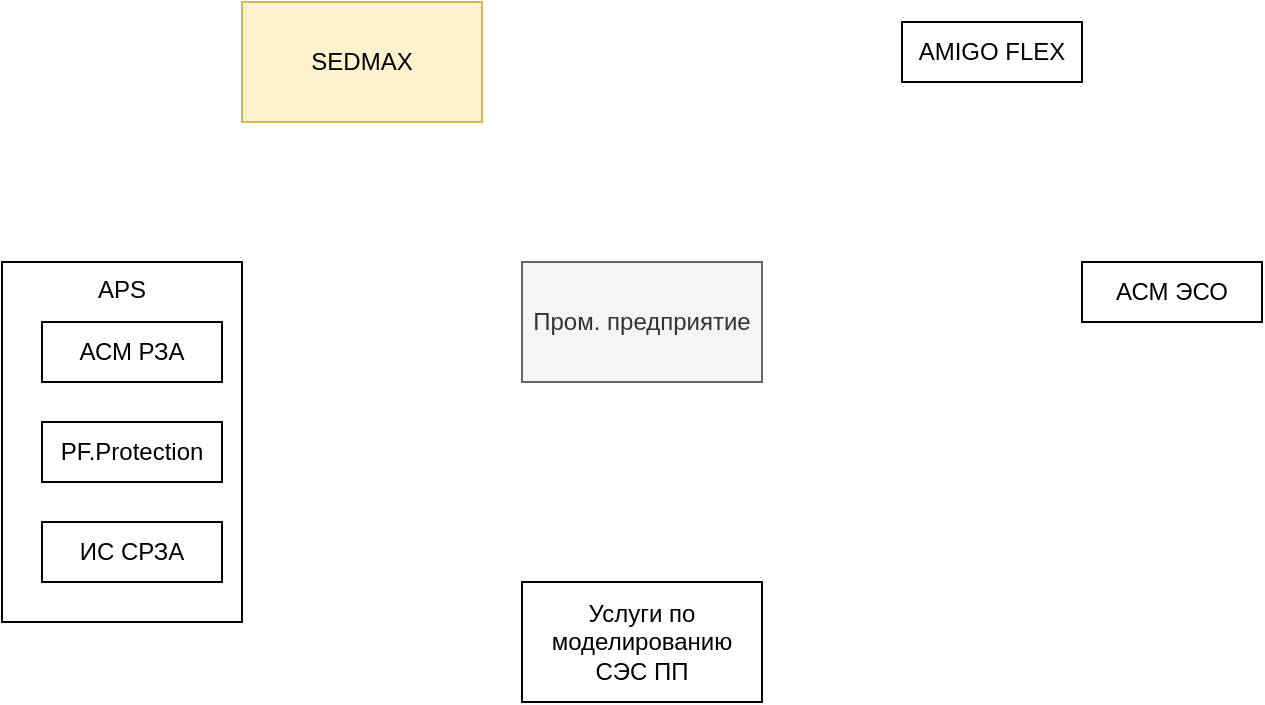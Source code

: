 <mxfile version="21.0.8" type="github">
  <diagram name="Page-1" id="ZyMO6e3TnWATeuTPRcdV">
    <mxGraphModel dx="1185" dy="615" grid="1" gridSize="10" guides="1" tooltips="1" connect="1" arrows="1" fold="1" page="1" pageScale="1" pageWidth="850" pageHeight="1100" math="0" shadow="0">
      <root>
        <mxCell id="0" />
        <mxCell id="1" parent="0" />
        <mxCell id="bLjtOQ6BtMjxogzQHAxk-2" value="АСМ РЗА" style="rounded=0;whiteSpace=wrap;html=1;" vertex="1" parent="1">
          <mxGeometry x="140" y="420" width="90" height="30" as="geometry" />
        </mxCell>
        <mxCell id="bLjtOQ6BtMjxogzQHAxk-5" value="PF.Protection" style="rounded=0;whiteSpace=wrap;html=1;" vertex="1" parent="1">
          <mxGeometry x="140" y="470" width="90" height="30" as="geometry" />
        </mxCell>
        <mxCell id="bLjtOQ6BtMjxogzQHAxk-8" value="APS" style="rounded=0;whiteSpace=wrap;html=1;fillColor=none;verticalAlign=top;" vertex="1" parent="1">
          <mxGeometry x="120" y="390" width="120" height="180" as="geometry" />
        </mxCell>
        <mxCell id="bLjtOQ6BtMjxogzQHAxk-6" value="ИС СРЗА" style="rounded=0;whiteSpace=wrap;html=1;" vertex="1" parent="1">
          <mxGeometry x="140" y="520" width="90" height="30" as="geometry" />
        </mxCell>
        <mxCell id="bLjtOQ6BtMjxogzQHAxk-7" value="Услуги по моделированию СЭС ПП" style="rounded=0;whiteSpace=wrap;html=1;" vertex="1" parent="1">
          <mxGeometry x="380" y="550" width="120" height="60" as="geometry" />
        </mxCell>
        <mxCell id="bLjtOQ6BtMjxogzQHAxk-9" value="Пром. предприятие" style="rounded=0;whiteSpace=wrap;html=1;fillColor=#f5f5f5;strokeColor=#666666;fontColor=#333333;" vertex="1" parent="1">
          <mxGeometry x="380" y="390" width="120" height="60" as="geometry" />
        </mxCell>
        <mxCell id="bLjtOQ6BtMjxogzQHAxk-10" value="SEDMAX" style="rounded=0;whiteSpace=wrap;html=1;fillColor=#fff2cc;strokeColor=#d6b656;" vertex="1" parent="1">
          <mxGeometry x="240" y="260" width="120" height="60" as="geometry" />
        </mxCell>
        <mxCell id="bLjtOQ6BtMjxogzQHAxk-11" value="AMIGO FLEX" style="rounded=0;whiteSpace=wrap;html=1;" vertex="1" parent="1">
          <mxGeometry x="570" y="270" width="90" height="30" as="geometry" />
        </mxCell>
        <mxCell id="bLjtOQ6BtMjxogzQHAxk-12" value="АСМ ЭСО" style="rounded=0;whiteSpace=wrap;html=1;" vertex="1" parent="1">
          <mxGeometry x="660" y="390" width="90" height="30" as="geometry" />
        </mxCell>
      </root>
    </mxGraphModel>
  </diagram>
</mxfile>
